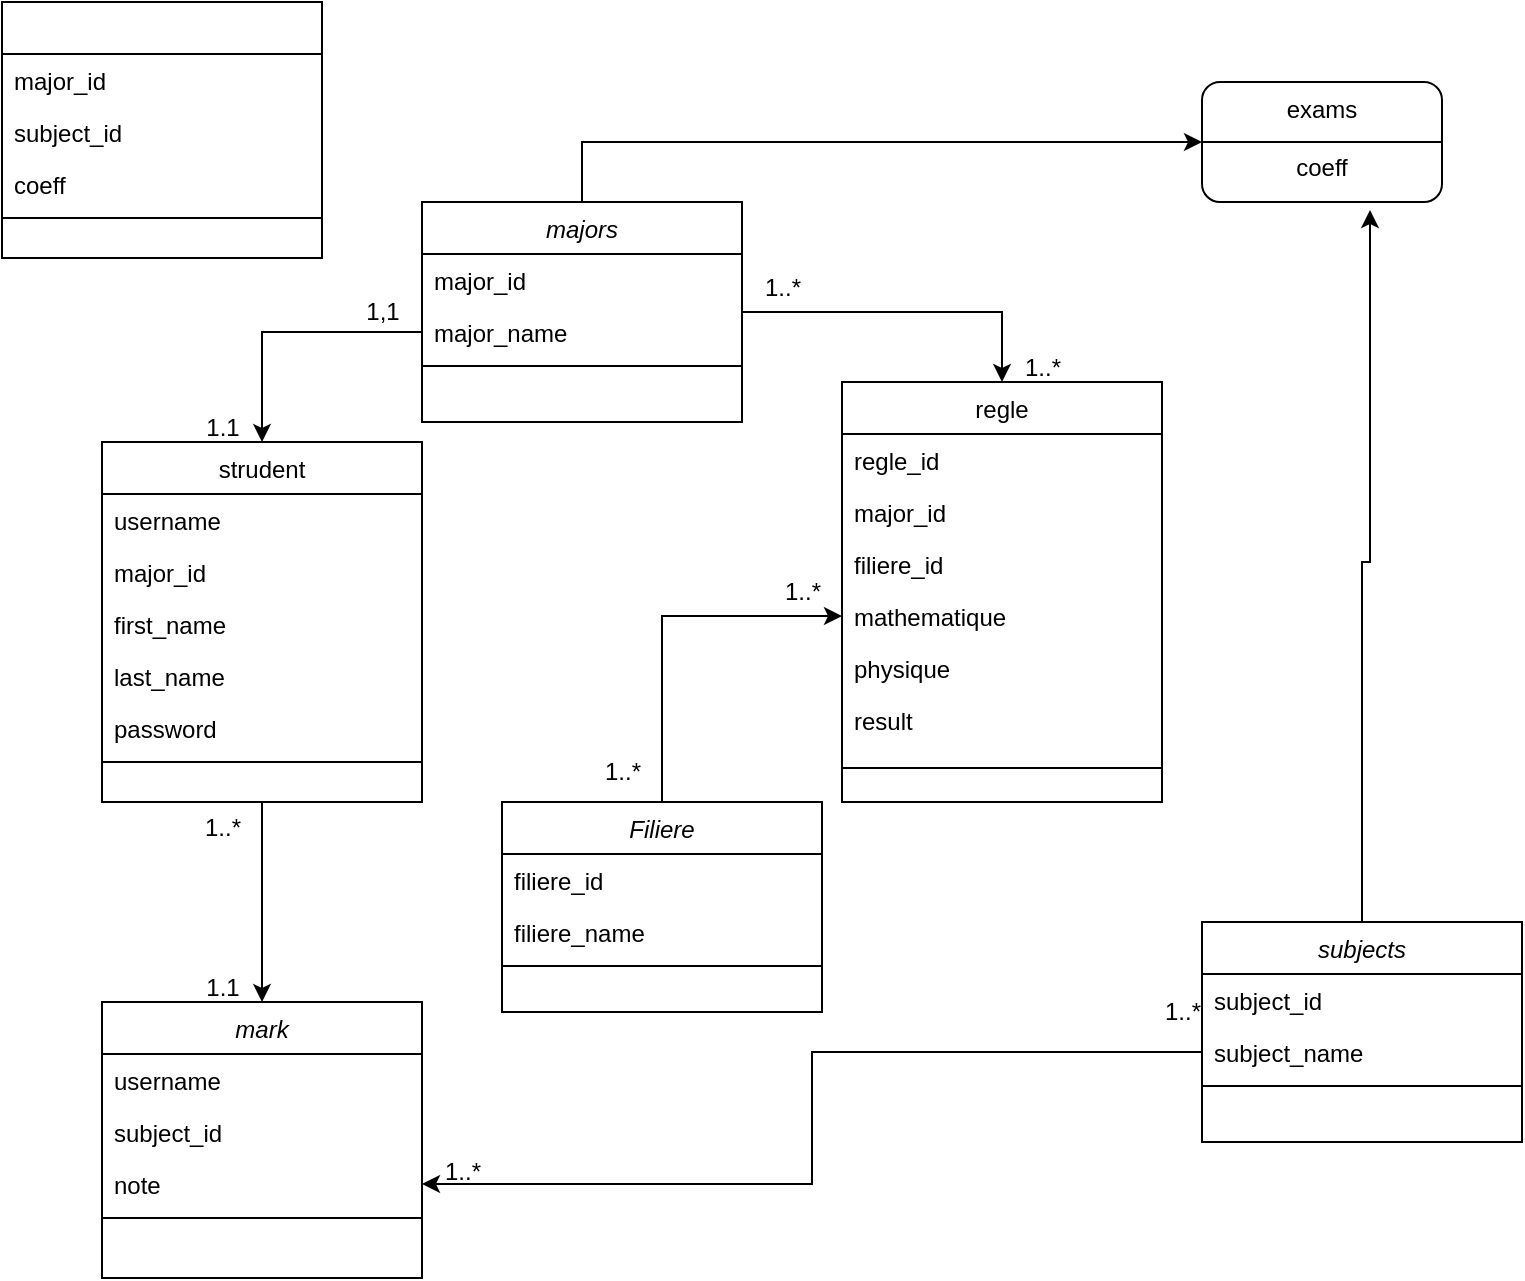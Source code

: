 <mxfile version="21.5.0" type="github">
  <diagram id="C5RBs43oDa-KdzZeNtuy" name="Page-1">
    <mxGraphModel dx="1194" dy="592" grid="1" gridSize="10" guides="1" tooltips="1" connect="1" arrows="1" fold="1" page="1" pageScale="1" pageWidth="827" pageHeight="1169" math="0" shadow="0">
      <root>
        <mxCell id="WIyWlLk6GJQsqaUBKTNV-0" />
        <mxCell id="WIyWlLk6GJQsqaUBKTNV-1" parent="WIyWlLk6GJQsqaUBKTNV-0" />
        <mxCell id="EO06anDW1Wa6FhYpNJCQ-58" style="edgeStyle=orthogonalEdgeStyle;rounded=0;orthogonalLoop=1;jettySize=auto;html=1;exitX=0.5;exitY=1;exitDx=0;exitDy=0;entryX=0.5;entryY=0;entryDx=0;entryDy=0;" edge="1" parent="WIyWlLk6GJQsqaUBKTNV-1" source="EO06anDW1Wa6FhYpNJCQ-0" target="EO06anDW1Wa6FhYpNJCQ-36">
          <mxGeometry relative="1" as="geometry" />
        </mxCell>
        <mxCell id="EO06anDW1Wa6FhYpNJCQ-0" value="strudent" style="swimlane;fontStyle=0;align=center;verticalAlign=top;childLayout=stackLayout;horizontal=1;startSize=26;horizontalStack=0;resizeParent=1;resizeLast=0;collapsible=1;marginBottom=0;rounded=0;shadow=0;strokeWidth=1;" vertex="1" parent="WIyWlLk6GJQsqaUBKTNV-1">
          <mxGeometry x="80" y="280" width="160" height="180" as="geometry">
            <mxRectangle x="550" y="140" width="160" height="26" as="alternateBounds" />
          </mxGeometry>
        </mxCell>
        <mxCell id="EO06anDW1Wa6FhYpNJCQ-1" value="username" style="text;align=left;verticalAlign=top;spacingLeft=4;spacingRight=4;overflow=hidden;rotatable=0;points=[[0,0.5],[1,0.5]];portConstraint=eastwest;" vertex="1" parent="EO06anDW1Wa6FhYpNJCQ-0">
          <mxGeometry y="26" width="160" height="26" as="geometry" />
        </mxCell>
        <mxCell id="EO06anDW1Wa6FhYpNJCQ-2" value="major_id" style="text;align=left;verticalAlign=top;spacingLeft=4;spacingRight=4;overflow=hidden;rotatable=0;points=[[0,0.5],[1,0.5]];portConstraint=eastwest;rounded=0;shadow=0;html=0;" vertex="1" parent="EO06anDW1Wa6FhYpNJCQ-0">
          <mxGeometry y="52" width="160" height="26" as="geometry" />
        </mxCell>
        <mxCell id="EO06anDW1Wa6FhYpNJCQ-3" value="first_name" style="text;align=left;verticalAlign=top;spacingLeft=4;spacingRight=4;overflow=hidden;rotatable=0;points=[[0,0.5],[1,0.5]];portConstraint=eastwest;rounded=0;shadow=0;html=0;" vertex="1" parent="EO06anDW1Wa6FhYpNJCQ-0">
          <mxGeometry y="78" width="160" height="26" as="geometry" />
        </mxCell>
        <mxCell id="EO06anDW1Wa6FhYpNJCQ-4" value="last_name" style="text;align=left;verticalAlign=top;spacingLeft=4;spacingRight=4;overflow=hidden;rotatable=0;points=[[0,0.5],[1,0.5]];portConstraint=eastwest;rounded=0;shadow=0;html=0;" vertex="1" parent="EO06anDW1Wa6FhYpNJCQ-0">
          <mxGeometry y="104" width="160" height="26" as="geometry" />
        </mxCell>
        <mxCell id="EO06anDW1Wa6FhYpNJCQ-5" value="password" style="text;align=left;verticalAlign=top;spacingLeft=4;spacingRight=4;overflow=hidden;rotatable=0;points=[[0,0.5],[1,0.5]];portConstraint=eastwest;rounded=0;shadow=0;html=0;" vertex="1" parent="EO06anDW1Wa6FhYpNJCQ-0">
          <mxGeometry y="130" width="160" height="26" as="geometry" />
        </mxCell>
        <mxCell id="EO06anDW1Wa6FhYpNJCQ-6" value="" style="line;html=1;strokeWidth=1;align=left;verticalAlign=middle;spacingTop=-1;spacingLeft=3;spacingRight=3;rotatable=0;labelPosition=right;points=[];portConstraint=eastwest;" vertex="1" parent="EO06anDW1Wa6FhYpNJCQ-0">
          <mxGeometry y="156" width="160" height="8" as="geometry" />
        </mxCell>
        <mxCell id="EO06anDW1Wa6FhYpNJCQ-56" style="edgeStyle=orthogonalEdgeStyle;rounded=0;orthogonalLoop=1;jettySize=auto;html=1;exitX=0.5;exitY=0;exitDx=0;exitDy=0;entryX=0;entryY=0.5;entryDx=0;entryDy=0;" edge="1" parent="WIyWlLk6GJQsqaUBKTNV-1" source="EO06anDW1Wa6FhYpNJCQ-21" target="EO06anDW1Wa6FhYpNJCQ-31">
          <mxGeometry relative="1" as="geometry" />
        </mxCell>
        <mxCell id="EO06anDW1Wa6FhYpNJCQ-21" value="Filiere" style="swimlane;fontStyle=2;align=center;verticalAlign=top;childLayout=stackLayout;horizontal=1;startSize=26;horizontalStack=0;resizeParent=1;resizeLast=0;collapsible=1;marginBottom=0;rounded=0;shadow=0;strokeWidth=1;" vertex="1" parent="WIyWlLk6GJQsqaUBKTNV-1">
          <mxGeometry x="280" y="460" width="160" height="105" as="geometry">
            <mxRectangle x="230" y="140" width="160" height="26" as="alternateBounds" />
          </mxGeometry>
        </mxCell>
        <mxCell id="EO06anDW1Wa6FhYpNJCQ-22" value="filiere_id" style="text;align=left;verticalAlign=top;spacingLeft=4;spacingRight=4;overflow=hidden;rotatable=0;points=[[0,0.5],[1,0.5]];portConstraint=eastwest;" vertex="1" parent="EO06anDW1Wa6FhYpNJCQ-21">
          <mxGeometry y="26" width="160" height="26" as="geometry" />
        </mxCell>
        <mxCell id="EO06anDW1Wa6FhYpNJCQ-23" value="filiere_name" style="text;align=left;verticalAlign=top;spacingLeft=4;spacingRight=4;overflow=hidden;rotatable=0;points=[[0,0.5],[1,0.5]];portConstraint=eastwest;rounded=0;shadow=0;html=0;" vertex="1" parent="EO06anDW1Wa6FhYpNJCQ-21">
          <mxGeometry y="52" width="160" height="26" as="geometry" />
        </mxCell>
        <mxCell id="EO06anDW1Wa6FhYpNJCQ-25" value="" style="line;html=1;strokeWidth=1;align=left;verticalAlign=middle;spacingTop=-1;spacingLeft=3;spacingRight=3;rotatable=0;labelPosition=right;points=[];portConstraint=eastwest;" vertex="1" parent="EO06anDW1Wa6FhYpNJCQ-21">
          <mxGeometry y="78" width="160" height="8" as="geometry" />
        </mxCell>
        <mxCell id="EO06anDW1Wa6FhYpNJCQ-27" value="regle" style="swimlane;fontStyle=0;align=center;verticalAlign=top;childLayout=stackLayout;horizontal=1;startSize=26;horizontalStack=0;resizeParent=1;resizeLast=0;collapsible=1;marginBottom=0;rounded=0;shadow=0;strokeWidth=1;" vertex="1" parent="WIyWlLk6GJQsqaUBKTNV-1">
          <mxGeometry x="450" y="250" width="160" height="210" as="geometry">
            <mxRectangle x="550" y="140" width="160" height="26" as="alternateBounds" />
          </mxGeometry>
        </mxCell>
        <mxCell id="EO06anDW1Wa6FhYpNJCQ-28" value="regle_id" style="text;align=left;verticalAlign=top;spacingLeft=4;spacingRight=4;overflow=hidden;rotatable=0;points=[[0,0.5],[1,0.5]];portConstraint=eastwest;" vertex="1" parent="EO06anDW1Wa6FhYpNJCQ-27">
          <mxGeometry y="26" width="160" height="26" as="geometry" />
        </mxCell>
        <mxCell id="EO06anDW1Wa6FhYpNJCQ-29" value="major_id" style="text;align=left;verticalAlign=top;spacingLeft=4;spacingRight=4;overflow=hidden;rotatable=0;points=[[0,0.5],[1,0.5]];portConstraint=eastwest;rounded=0;shadow=0;html=0;" vertex="1" parent="EO06anDW1Wa6FhYpNJCQ-27">
          <mxGeometry y="52" width="160" height="26" as="geometry" />
        </mxCell>
        <mxCell id="EO06anDW1Wa6FhYpNJCQ-30" value="filiere_id" style="text;align=left;verticalAlign=top;spacingLeft=4;spacingRight=4;overflow=hidden;rotatable=0;points=[[0,0.5],[1,0.5]];portConstraint=eastwest;rounded=0;shadow=0;html=0;" vertex="1" parent="EO06anDW1Wa6FhYpNJCQ-27">
          <mxGeometry y="78" width="160" height="26" as="geometry" />
        </mxCell>
        <mxCell id="EO06anDW1Wa6FhYpNJCQ-31" value="mathematique" style="text;align=left;verticalAlign=top;spacingLeft=4;spacingRight=4;overflow=hidden;rotatable=0;points=[[0,0.5],[1,0.5]];portConstraint=eastwest;rounded=0;shadow=0;html=0;" vertex="1" parent="EO06anDW1Wa6FhYpNJCQ-27">
          <mxGeometry y="104" width="160" height="26" as="geometry" />
        </mxCell>
        <mxCell id="EO06anDW1Wa6FhYpNJCQ-32" value="physique" style="text;align=left;verticalAlign=top;spacingLeft=4;spacingRight=4;overflow=hidden;rotatable=0;points=[[0,0.5],[1,0.5]];portConstraint=eastwest;rounded=0;shadow=0;html=0;" vertex="1" parent="EO06anDW1Wa6FhYpNJCQ-27">
          <mxGeometry y="130" width="160" height="26" as="geometry" />
        </mxCell>
        <mxCell id="EO06anDW1Wa6FhYpNJCQ-35" value="result" style="text;align=left;verticalAlign=top;spacingLeft=4;spacingRight=4;overflow=hidden;rotatable=0;points=[[0,0.5],[1,0.5]];portConstraint=eastwest;rounded=0;shadow=0;html=0;" vertex="1" parent="EO06anDW1Wa6FhYpNJCQ-27">
          <mxGeometry y="156" width="160" height="30" as="geometry" />
        </mxCell>
        <mxCell id="EO06anDW1Wa6FhYpNJCQ-33" value="" style="line;html=1;strokeWidth=1;align=left;verticalAlign=middle;spacingTop=-1;spacingLeft=3;spacingRight=3;rotatable=0;labelPosition=right;points=[];portConstraint=eastwest;" vertex="1" parent="EO06anDW1Wa6FhYpNJCQ-27">
          <mxGeometry y="186" width="160" height="14" as="geometry" />
        </mxCell>
        <mxCell id="EO06anDW1Wa6FhYpNJCQ-36" value="mark" style="swimlane;fontStyle=2;align=center;verticalAlign=top;childLayout=stackLayout;horizontal=1;startSize=26;horizontalStack=0;resizeParent=1;resizeLast=0;collapsible=1;marginBottom=0;rounded=0;shadow=0;strokeWidth=1;" vertex="1" parent="WIyWlLk6GJQsqaUBKTNV-1">
          <mxGeometry x="80" y="560" width="160" height="138" as="geometry">
            <mxRectangle x="230" y="140" width="160" height="26" as="alternateBounds" />
          </mxGeometry>
        </mxCell>
        <mxCell id="EO06anDW1Wa6FhYpNJCQ-37" value="username" style="text;align=left;verticalAlign=top;spacingLeft=4;spacingRight=4;overflow=hidden;rotatable=0;points=[[0,0.5],[1,0.5]];portConstraint=eastwest;" vertex="1" parent="EO06anDW1Wa6FhYpNJCQ-36">
          <mxGeometry y="26" width="160" height="26" as="geometry" />
        </mxCell>
        <mxCell id="EO06anDW1Wa6FhYpNJCQ-38" value="subject_id" style="text;align=left;verticalAlign=top;spacingLeft=4;spacingRight=4;overflow=hidden;rotatable=0;points=[[0,0.5],[1,0.5]];portConstraint=eastwest;rounded=0;shadow=0;html=0;" vertex="1" parent="EO06anDW1Wa6FhYpNJCQ-36">
          <mxGeometry y="52" width="160" height="26" as="geometry" />
        </mxCell>
        <mxCell id="EO06anDW1Wa6FhYpNJCQ-39" value="note" style="text;align=left;verticalAlign=top;spacingLeft=4;spacingRight=4;overflow=hidden;rotatable=0;points=[[0,0.5],[1,0.5]];portConstraint=eastwest;rounded=0;shadow=0;html=0;" vertex="1" parent="EO06anDW1Wa6FhYpNJCQ-36">
          <mxGeometry y="78" width="160" height="26" as="geometry" />
        </mxCell>
        <mxCell id="EO06anDW1Wa6FhYpNJCQ-40" value="" style="line;html=1;strokeWidth=1;align=left;verticalAlign=middle;spacingTop=-1;spacingLeft=3;spacingRight=3;rotatable=0;labelPosition=right;points=[];portConstraint=eastwest;" vertex="1" parent="EO06anDW1Wa6FhYpNJCQ-36">
          <mxGeometry y="104" width="160" height="8" as="geometry" />
        </mxCell>
        <mxCell id="EO06anDW1Wa6FhYpNJCQ-52" style="edgeStyle=orthogonalEdgeStyle;rounded=0;orthogonalLoop=1;jettySize=auto;html=1;exitX=1;exitY=0.5;exitDx=0;exitDy=0;entryX=0.5;entryY=0;entryDx=0;entryDy=0;" edge="1" parent="WIyWlLk6GJQsqaUBKTNV-1" source="EO06anDW1Wa6FhYpNJCQ-41" target="EO06anDW1Wa6FhYpNJCQ-27">
          <mxGeometry relative="1" as="geometry" />
        </mxCell>
        <mxCell id="EO06anDW1Wa6FhYpNJCQ-80" style="edgeStyle=orthogonalEdgeStyle;rounded=0;orthogonalLoop=1;jettySize=auto;html=1;exitX=0.5;exitY=0;exitDx=0;exitDy=0;entryX=0;entryY=0.5;entryDx=0;entryDy=0;" edge="1" parent="WIyWlLk6GJQsqaUBKTNV-1" source="EO06anDW1Wa6FhYpNJCQ-41" target="EO06anDW1Wa6FhYpNJCQ-79">
          <mxGeometry relative="1" as="geometry" />
        </mxCell>
        <mxCell id="EO06anDW1Wa6FhYpNJCQ-41" value="majors" style="swimlane;fontStyle=2;align=center;verticalAlign=top;childLayout=stackLayout;horizontal=1;startSize=26;horizontalStack=0;resizeParent=1;resizeLast=0;collapsible=1;marginBottom=0;rounded=0;shadow=0;strokeWidth=1;" vertex="1" parent="WIyWlLk6GJQsqaUBKTNV-1">
          <mxGeometry x="240" y="160" width="160" height="110" as="geometry">
            <mxRectangle x="230" y="140" width="160" height="26" as="alternateBounds" />
          </mxGeometry>
        </mxCell>
        <mxCell id="EO06anDW1Wa6FhYpNJCQ-42" value="major_id" style="text;align=left;verticalAlign=top;spacingLeft=4;spacingRight=4;overflow=hidden;rotatable=0;points=[[0,0.5],[1,0.5]];portConstraint=eastwest;" vertex="1" parent="EO06anDW1Wa6FhYpNJCQ-41">
          <mxGeometry y="26" width="160" height="26" as="geometry" />
        </mxCell>
        <mxCell id="EO06anDW1Wa6FhYpNJCQ-43" value="major_name" style="text;align=left;verticalAlign=top;spacingLeft=4;spacingRight=4;overflow=hidden;rotatable=0;points=[[0,0.5],[1,0.5]];portConstraint=eastwest;rounded=0;shadow=0;html=0;" vertex="1" parent="EO06anDW1Wa6FhYpNJCQ-41">
          <mxGeometry y="52" width="160" height="26" as="geometry" />
        </mxCell>
        <mxCell id="EO06anDW1Wa6FhYpNJCQ-44" value="" style="line;html=1;strokeWidth=1;align=left;verticalAlign=middle;spacingTop=-1;spacingLeft=3;spacingRight=3;rotatable=0;labelPosition=right;points=[];portConstraint=eastwest;" vertex="1" parent="EO06anDW1Wa6FhYpNJCQ-41">
          <mxGeometry y="78" width="160" height="8" as="geometry" />
        </mxCell>
        <mxCell id="EO06anDW1Wa6FhYpNJCQ-81" style="edgeStyle=orthogonalEdgeStyle;rounded=0;orthogonalLoop=1;jettySize=auto;html=1;exitX=0.5;exitY=0;exitDx=0;exitDy=0;entryX=0.7;entryY=1.067;entryDx=0;entryDy=0;entryPerimeter=0;" edge="1" parent="WIyWlLk6GJQsqaUBKTNV-1" source="EO06anDW1Wa6FhYpNJCQ-45" target="EO06anDW1Wa6FhYpNJCQ-79">
          <mxGeometry relative="1" as="geometry" />
        </mxCell>
        <mxCell id="EO06anDW1Wa6FhYpNJCQ-45" value="subjects" style="swimlane;fontStyle=2;align=center;verticalAlign=top;childLayout=stackLayout;horizontal=1;startSize=26;horizontalStack=0;resizeParent=1;resizeLast=0;collapsible=1;marginBottom=0;rounded=0;shadow=0;strokeWidth=1;" vertex="1" parent="WIyWlLk6GJQsqaUBKTNV-1">
          <mxGeometry x="630" y="520" width="160" height="110" as="geometry">
            <mxRectangle x="230" y="140" width="160" height="26" as="alternateBounds" />
          </mxGeometry>
        </mxCell>
        <mxCell id="EO06anDW1Wa6FhYpNJCQ-46" value="subject_id" style="text;align=left;verticalAlign=top;spacingLeft=4;spacingRight=4;overflow=hidden;rotatable=0;points=[[0,0.5],[1,0.5]];portConstraint=eastwest;" vertex="1" parent="EO06anDW1Wa6FhYpNJCQ-45">
          <mxGeometry y="26" width="160" height="26" as="geometry" />
        </mxCell>
        <mxCell id="EO06anDW1Wa6FhYpNJCQ-47" value="subject_name" style="text;align=left;verticalAlign=top;spacingLeft=4;spacingRight=4;overflow=hidden;rotatable=0;points=[[0,0.5],[1,0.5]];portConstraint=eastwest;rounded=0;shadow=0;html=0;" vertex="1" parent="EO06anDW1Wa6FhYpNJCQ-45">
          <mxGeometry y="52" width="160" height="26" as="geometry" />
        </mxCell>
        <mxCell id="EO06anDW1Wa6FhYpNJCQ-48" value="" style="line;html=1;strokeWidth=1;align=left;verticalAlign=middle;spacingTop=-1;spacingLeft=3;spacingRight=3;rotatable=0;labelPosition=right;points=[];portConstraint=eastwest;" vertex="1" parent="EO06anDW1Wa6FhYpNJCQ-45">
          <mxGeometry y="78" width="160" height="8" as="geometry" />
        </mxCell>
        <mxCell id="EO06anDW1Wa6FhYpNJCQ-53" style="edgeStyle=orthogonalEdgeStyle;rounded=0;orthogonalLoop=1;jettySize=auto;html=1;exitX=0;exitY=0.5;exitDx=0;exitDy=0;entryX=0.5;entryY=0;entryDx=0;entryDy=0;" edge="1" parent="WIyWlLk6GJQsqaUBKTNV-1" source="EO06anDW1Wa6FhYpNJCQ-43" target="EO06anDW1Wa6FhYpNJCQ-0">
          <mxGeometry relative="1" as="geometry" />
        </mxCell>
        <mxCell id="EO06anDW1Wa6FhYpNJCQ-62" style="edgeStyle=orthogonalEdgeStyle;rounded=0;orthogonalLoop=1;jettySize=auto;html=1;exitX=0;exitY=0.5;exitDx=0;exitDy=0;" edge="1" parent="WIyWlLk6GJQsqaUBKTNV-1" source="EO06anDW1Wa6FhYpNJCQ-47" target="EO06anDW1Wa6FhYpNJCQ-39">
          <mxGeometry relative="1" as="geometry" />
        </mxCell>
        <mxCell id="EO06anDW1Wa6FhYpNJCQ-65" value="1..*" style="text;html=1;align=center;verticalAlign=middle;resizable=0;points=[];autosize=1;strokeColor=none;fillColor=none;" vertex="1" parent="WIyWlLk6GJQsqaUBKTNV-1">
          <mxGeometry x="600" y="550" width="40" height="30" as="geometry" />
        </mxCell>
        <mxCell id="EO06anDW1Wa6FhYpNJCQ-66" value="1..*" style="text;html=1;align=center;verticalAlign=middle;resizable=0;points=[];autosize=1;strokeColor=none;fillColor=none;" vertex="1" parent="WIyWlLk6GJQsqaUBKTNV-1">
          <mxGeometry x="240" y="630" width="40" height="30" as="geometry" />
        </mxCell>
        <mxCell id="EO06anDW1Wa6FhYpNJCQ-67" value="1..*" style="text;html=1;align=center;verticalAlign=middle;resizable=0;points=[];autosize=1;strokeColor=none;fillColor=none;" vertex="1" parent="WIyWlLk6GJQsqaUBKTNV-1">
          <mxGeometry x="320" y="430" width="40" height="30" as="geometry" />
        </mxCell>
        <mxCell id="EO06anDW1Wa6FhYpNJCQ-68" value="1..*" style="text;html=1;align=center;verticalAlign=middle;resizable=0;points=[];autosize=1;strokeColor=none;fillColor=none;" vertex="1" parent="WIyWlLk6GJQsqaUBKTNV-1">
          <mxGeometry x="410" y="340" width="40" height="30" as="geometry" />
        </mxCell>
        <mxCell id="EO06anDW1Wa6FhYpNJCQ-69" value="1..*" style="text;html=1;align=center;verticalAlign=middle;resizable=0;points=[];autosize=1;strokeColor=none;fillColor=none;" vertex="1" parent="WIyWlLk6GJQsqaUBKTNV-1">
          <mxGeometry x="400" y="188" width="40" height="30" as="geometry" />
        </mxCell>
        <mxCell id="EO06anDW1Wa6FhYpNJCQ-70" value="1..*" style="text;html=1;align=center;verticalAlign=middle;resizable=0;points=[];autosize=1;strokeColor=none;fillColor=none;" vertex="1" parent="WIyWlLk6GJQsqaUBKTNV-1">
          <mxGeometry x="530" y="228" width="40" height="30" as="geometry" />
        </mxCell>
        <mxCell id="EO06anDW1Wa6FhYpNJCQ-71" value="1,1" style="text;html=1;align=center;verticalAlign=middle;resizable=0;points=[];autosize=1;strokeColor=none;fillColor=none;" vertex="1" parent="WIyWlLk6GJQsqaUBKTNV-1">
          <mxGeometry x="200" y="200" width="40" height="30" as="geometry" />
        </mxCell>
        <mxCell id="EO06anDW1Wa6FhYpNJCQ-72" value="1.1" style="text;html=1;align=center;verticalAlign=middle;resizable=0;points=[];autosize=1;strokeColor=none;fillColor=none;" vertex="1" parent="WIyWlLk6GJQsqaUBKTNV-1">
          <mxGeometry x="120" y="258" width="40" height="30" as="geometry" />
        </mxCell>
        <mxCell id="EO06anDW1Wa6FhYpNJCQ-73" value="1.1" style="text;html=1;align=center;verticalAlign=middle;resizable=0;points=[];autosize=1;strokeColor=none;fillColor=none;" vertex="1" parent="WIyWlLk6GJQsqaUBKTNV-1">
          <mxGeometry x="120" y="538" width="40" height="30" as="geometry" />
        </mxCell>
        <mxCell id="EO06anDW1Wa6FhYpNJCQ-74" value="1..*" style="text;html=1;align=center;verticalAlign=middle;resizable=0;points=[];autosize=1;strokeColor=none;fillColor=none;" vertex="1" parent="WIyWlLk6GJQsqaUBKTNV-1">
          <mxGeometry x="120" y="458" width="40" height="30" as="geometry" />
        </mxCell>
        <mxCell id="EO06anDW1Wa6FhYpNJCQ-79" value="&lt;div&gt;exams&lt;/div&gt;&lt;div&gt;&lt;br&gt;&lt;/div&gt;&lt;div&gt;coeff&lt;br&gt;&lt;/div&gt;" style="rounded=1;whiteSpace=wrap;html=1;verticalAlign=top;" vertex="1" parent="WIyWlLk6GJQsqaUBKTNV-1">
          <mxGeometry x="630" y="100" width="120" height="60" as="geometry" />
        </mxCell>
        <mxCell id="EO06anDW1Wa6FhYpNJCQ-82" value="" style="swimlane;fontStyle=2;align=center;verticalAlign=top;childLayout=stackLayout;horizontal=1;startSize=26;horizontalStack=0;resizeParent=1;resizeLast=0;collapsible=1;marginBottom=0;rounded=0;shadow=0;strokeWidth=1;" vertex="1" parent="WIyWlLk6GJQsqaUBKTNV-1">
          <mxGeometry x="30" y="60" width="160" height="128" as="geometry">
            <mxRectangle x="230" y="140" width="160" height="26" as="alternateBounds" />
          </mxGeometry>
        </mxCell>
        <mxCell id="EO06anDW1Wa6FhYpNJCQ-83" value="major_id" style="text;align=left;verticalAlign=top;spacingLeft=4;spacingRight=4;overflow=hidden;rotatable=0;points=[[0,0.5],[1,0.5]];portConstraint=eastwest;" vertex="1" parent="EO06anDW1Wa6FhYpNJCQ-82">
          <mxGeometry y="26" width="160" height="26" as="geometry" />
        </mxCell>
        <mxCell id="EO06anDW1Wa6FhYpNJCQ-84" value="subject_id" style="text;align=left;verticalAlign=top;spacingLeft=4;spacingRight=4;overflow=hidden;rotatable=0;points=[[0,0.5],[1,0.5]];portConstraint=eastwest;rounded=0;shadow=0;html=0;" vertex="1" parent="EO06anDW1Wa6FhYpNJCQ-82">
          <mxGeometry y="52" width="160" height="26" as="geometry" />
        </mxCell>
        <mxCell id="EO06anDW1Wa6FhYpNJCQ-85" value="coeff" style="text;align=left;verticalAlign=top;spacingLeft=4;spacingRight=4;overflow=hidden;rotatable=0;points=[[0,0.5],[1,0.5]];portConstraint=eastwest;rounded=0;shadow=0;html=0;" vertex="1" parent="EO06anDW1Wa6FhYpNJCQ-82">
          <mxGeometry y="78" width="160" height="26" as="geometry" />
        </mxCell>
        <mxCell id="EO06anDW1Wa6FhYpNJCQ-86" value="" style="line;html=1;strokeWidth=1;align=left;verticalAlign=middle;spacingTop=-1;spacingLeft=3;spacingRight=3;rotatable=0;labelPosition=right;points=[];portConstraint=eastwest;" vertex="1" parent="EO06anDW1Wa6FhYpNJCQ-82">
          <mxGeometry y="104" width="160" height="8" as="geometry" />
        </mxCell>
        <mxCell id="EO06anDW1Wa6FhYpNJCQ-89" value="" style="endArrow=none;html=1;rounded=0;entryX=1;entryY=0.5;entryDx=0;entryDy=0;exitX=0;exitY=0.5;exitDx=0;exitDy=0;" edge="1" parent="WIyWlLk6GJQsqaUBKTNV-1" source="EO06anDW1Wa6FhYpNJCQ-79" target="EO06anDW1Wa6FhYpNJCQ-79">
          <mxGeometry width="50" height="50" relative="1" as="geometry">
            <mxPoint x="640" y="130" as="sourcePoint" />
            <mxPoint x="730" y="129.5" as="targetPoint" />
          </mxGeometry>
        </mxCell>
      </root>
    </mxGraphModel>
  </diagram>
</mxfile>
